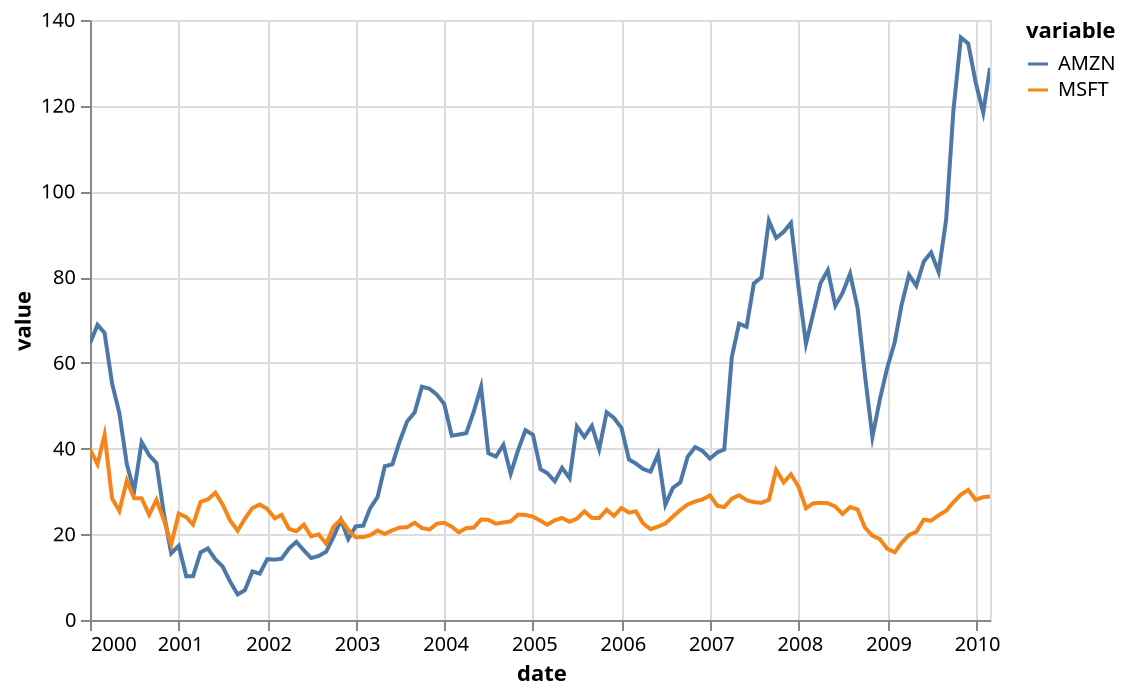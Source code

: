 {"mark": "line", "encoding": {"x": {"field": "date", "type": "temporal"}, "y": {"field": "value", "type": "quantitative"}, "color": {"field": "variable", "type": "nominal"}}, "$schema": "https://vega.github.io/schema/vega-lite/v2.json", "width": 450, "height": 300, "selection": {"grid": {"type": "interval", "bind": "scales"}}, "data": {"values": [{"date": "2000-01-01", "variable": "AMZN", "value": 64.56}, {"date": "2000-02-01", "variable": "AMZN", "value": 68.87}, {"date": "2000-03-01", "variable": "AMZN", "value": 67.0}, {"date": "2000-04-01", "variable": "AMZN", "value": 55.19}, {"date": "2000-05-01", "variable": "AMZN", "value": 48.31}, {"date": "2000-06-01", "variable": "AMZN", "value": 36.31}, {"date": "2000-07-01", "variable": "AMZN", "value": 30.12}, {"date": "2000-08-01", "variable": "AMZN", "value": 41.5}, {"date": "2000-09-01", "variable": "AMZN", "value": 38.44}, {"date": "2000-10-01", "variable": "AMZN", "value": 36.62}, {"date": "2000-11-01", "variable": "AMZN", "value": 24.69}, {"date": "2000-12-01", "variable": "AMZN", "value": 15.56}, {"date": "2001-01-01", "variable": "AMZN", "value": 17.31}, {"date": "2001-02-01", "variable": "AMZN", "value": 10.19}, {"date": "2001-03-01", "variable": "AMZN", "value": 10.23}, {"date": "2001-04-01", "variable": "AMZN", "value": 15.78}, {"date": "2001-05-01", "variable": "AMZN", "value": 16.69}, {"date": "2001-06-01", "variable": "AMZN", "value": 14.15}, {"date": "2001-07-01", "variable": "AMZN", "value": 12.49}, {"date": "2001-08-01", "variable": "AMZN", "value": 8.94}, {"date": "2001-09-01", "variable": "AMZN", "value": 5.97}, {"date": "2001-10-01", "variable": "AMZN", "value": 6.98}, {"date": "2001-11-01", "variable": "AMZN", "value": 11.32}, {"date": "2001-12-01", "variable": "AMZN", "value": 10.82}, {"date": "2002-01-01", "variable": "AMZN", "value": 14.19}, {"date": "2002-02-01", "variable": "AMZN", "value": 14.1}, {"date": "2002-03-01", "variable": "AMZN", "value": 14.3}, {"date": "2002-04-01", "variable": "AMZN", "value": 16.69}, {"date": "2002-05-01", "variable": "AMZN", "value": 18.23}, {"date": "2002-06-01", "variable": "AMZN", "value": 16.25}, {"date": "2002-07-01", "variable": "AMZN", "value": 14.45}, {"date": "2002-08-01", "variable": "AMZN", "value": 14.94}, {"date": "2002-09-01", "variable": "AMZN", "value": 15.93}, {"date": "2002-10-01", "variable": "AMZN", "value": 19.36}, {"date": "2002-11-01", "variable": "AMZN", "value": 23.35}, {"date": "2002-12-01", "variable": "AMZN", "value": 18.89}, {"date": "2003-01-01", "variable": "AMZN", "value": 21.85}, {"date": "2003-02-01", "variable": "AMZN", "value": 22.01}, {"date": "2003-03-01", "variable": "AMZN", "value": 26.03}, {"date": "2003-04-01", "variable": "AMZN", "value": 28.69}, {"date": "2003-05-01", "variable": "AMZN", "value": 35.89}, {"date": "2003-06-01", "variable": "AMZN", "value": 36.32}, {"date": "2003-07-01", "variable": "AMZN", "value": 41.64}, {"date": "2003-08-01", "variable": "AMZN", "value": 46.32}, {"date": "2003-09-01", "variable": "AMZN", "value": 48.43}, {"date": "2003-10-01", "variable": "AMZN", "value": 54.43}, {"date": "2003-11-01", "variable": "AMZN", "value": 53.97}, {"date": "2003-12-01", "variable": "AMZN", "value": 52.62}, {"date": "2004-01-01", "variable": "AMZN", "value": 50.4}, {"date": "2004-02-01", "variable": "AMZN", "value": 43.01}, {"date": "2004-03-01", "variable": "AMZN", "value": 43.28}, {"date": "2004-04-01", "variable": "AMZN", "value": 43.6}, {"date": "2004-05-01", "variable": "AMZN", "value": 48.5}, {"date": "2004-06-01", "variable": "AMZN", "value": 54.4}, {"date": "2004-07-01", "variable": "AMZN", "value": 38.92}, {"date": "2004-08-01", "variable": "AMZN", "value": 38.14}, {"date": "2004-09-01", "variable": "AMZN", "value": 40.86}, {"date": "2004-10-01", "variable": "AMZN", "value": 34.13}, {"date": "2004-11-01", "variable": "AMZN", "value": 39.68}, {"date": "2004-12-01", "variable": "AMZN", "value": 44.29}, {"date": "2005-01-01", "variable": "AMZN", "value": 43.22}, {"date": "2005-02-01", "variable": "AMZN", "value": 35.18}, {"date": "2005-03-01", "variable": "AMZN", "value": 34.27}, {"date": "2005-04-01", "variable": "AMZN", "value": 32.36}, {"date": "2005-05-01", "variable": "AMZN", "value": 35.51}, {"date": "2005-06-01", "variable": "AMZN", "value": 33.09}, {"date": "2005-07-01", "variable": "AMZN", "value": 45.15}, {"date": "2005-08-01", "variable": "AMZN", "value": 42.7}, {"date": "2005-09-01", "variable": "AMZN", "value": 45.3}, {"date": "2005-10-01", "variable": "AMZN", "value": 39.86}, {"date": "2005-11-01", "variable": "AMZN", "value": 48.46}, {"date": "2005-12-01", "variable": "AMZN", "value": 47.15}, {"date": "2006-01-01", "variable": "AMZN", "value": 44.82}, {"date": "2006-02-01", "variable": "AMZN", "value": 37.44}, {"date": "2006-03-01", "variable": "AMZN", "value": 36.53}, {"date": "2006-04-01", "variable": "AMZN", "value": 35.21}, {"date": "2006-05-01", "variable": "AMZN", "value": 34.61}, {"date": "2006-06-01", "variable": "AMZN", "value": 38.68}, {"date": "2006-07-01", "variable": "AMZN", "value": 26.89}, {"date": "2006-08-01", "variable": "AMZN", "value": 30.83}, {"date": "2006-09-01", "variable": "AMZN", "value": 32.12}, {"date": "2006-10-01", "variable": "AMZN", "value": 38.09}, {"date": "2006-11-01", "variable": "AMZN", "value": 40.34}, {"date": "2006-12-01", "variable": "AMZN", "value": 39.46}, {"date": "2007-01-01", "variable": "AMZN", "value": 37.67}, {"date": "2007-02-01", "variable": "AMZN", "value": 39.14}, {"date": "2007-03-01", "variable": "AMZN", "value": 39.79}, {"date": "2007-04-01", "variable": "AMZN", "value": 61.33}, {"date": "2007-05-01", "variable": "AMZN", "value": 69.14}, {"date": "2007-06-01", "variable": "AMZN", "value": 68.41}, {"date": "2007-07-01", "variable": "AMZN", "value": 78.54}, {"date": "2007-08-01", "variable": "AMZN", "value": 79.91}, {"date": "2007-09-01", "variable": "AMZN", "value": 93.15}, {"date": "2007-10-01", "variable": "AMZN", "value": 89.15}, {"date": "2007-11-01", "variable": "AMZN", "value": 90.56}, {"date": "2007-12-01", "variable": "AMZN", "value": 92.64}, {"date": "2008-01-01", "variable": "AMZN", "value": 77.7}, {"date": "2008-02-01", "variable": "AMZN", "value": 64.47}, {"date": "2008-03-01", "variable": "AMZN", "value": 71.3}, {"date": "2008-04-01", "variable": "AMZN", "value": 78.63}, {"date": "2008-05-01", "variable": "AMZN", "value": 81.62}, {"date": "2008-06-01", "variable": "AMZN", "value": 73.33}, {"date": "2008-07-01", "variable": "AMZN", "value": 76.34}, {"date": "2008-08-01", "variable": "AMZN", "value": 80.81}, {"date": "2008-09-01", "variable": "AMZN", "value": 72.76}, {"date": "2008-10-01", "variable": "AMZN", "value": 57.24}, {"date": "2008-11-01", "variable": "AMZN", "value": 42.7}, {"date": "2008-12-01", "variable": "AMZN", "value": 51.28}, {"date": "2009-01-01", "variable": "AMZN", "value": 58.82}, {"date": "2009-02-01", "variable": "AMZN", "value": 64.79}, {"date": "2009-03-01", "variable": "AMZN", "value": 73.44}, {"date": "2009-04-01", "variable": "AMZN", "value": 80.52}, {"date": "2009-05-01", "variable": "AMZN", "value": 77.99}, {"date": "2009-06-01", "variable": "AMZN", "value": 83.66}, {"date": "2009-07-01", "variable": "AMZN", "value": 85.76}, {"date": "2009-08-01", "variable": "AMZN", "value": 81.19}, {"date": "2009-09-01", "variable": "AMZN", "value": 93.36}, {"date": "2009-10-01", "variable": "AMZN", "value": 118.81}, {"date": "2009-11-01", "variable": "AMZN", "value": 135.91}, {"date": "2009-12-01", "variable": "AMZN", "value": 134.52}, {"date": "2010-01-01", "variable": "AMZN", "value": 125.41}, {"date": "2010-02-01", "variable": "AMZN", "value": 118.4}, {"date": "2010-03-01", "variable": "AMZN", "value": 128.82}, {"date": "2000-01-01", "variable": "MSFT", "value": 39.81}, {"date": "2000-02-01", "variable": "MSFT", "value": 36.35}, {"date": "2000-03-01", "variable": "MSFT", "value": 43.22}, {"date": "2000-04-01", "variable": "MSFT", "value": 28.37}, {"date": "2000-05-01", "variable": "MSFT", "value": 25.45}, {"date": "2000-06-01", "variable": "MSFT", "value": 32.54}, {"date": "2000-07-01", "variable": "MSFT", "value": 28.4}, {"date": "2000-08-01", "variable": "MSFT", "value": 28.4}, {"date": "2000-09-01", "variable": "MSFT", "value": 24.53}, {"date": "2000-10-01", "variable": "MSFT", "value": 28.02}, {"date": "2000-11-01", "variable": "MSFT", "value": 23.34}, {"date": "2000-12-01", "variable": "MSFT", "value": 17.65}, {"date": "2001-01-01", "variable": "MSFT", "value": 24.84}, {"date": "2001-02-01", "variable": "MSFT", "value": 24.0}, {"date": "2001-03-01", "variable": "MSFT", "value": 22.25}, {"date": "2001-04-01", "variable": "MSFT", "value": 27.56}, {"date": "2001-05-01", "variable": "MSFT", "value": 28.14}, {"date": "2001-06-01", "variable": "MSFT", "value": 29.7}, {"date": "2001-07-01", "variable": "MSFT", "value": 26.93}, {"date": "2001-08-01", "variable": "MSFT", "value": 23.21}, {"date": "2001-09-01", "variable": "MSFT", "value": 20.82}, {"date": "2001-10-01", "variable": "MSFT", "value": 23.65}, {"date": "2001-11-01", "variable": "MSFT", "value": 26.12}, {"date": "2001-12-01", "variable": "MSFT", "value": 26.95}, {"date": "2002-01-01", "variable": "MSFT", "value": 25.92}, {"date": "2002-02-01", "variable": "MSFT", "value": 23.73}, {"date": "2002-03-01", "variable": "MSFT", "value": 24.53}, {"date": "2002-04-01", "variable": "MSFT", "value": 21.26}, {"date": "2002-05-01", "variable": "MSFT", "value": 20.71}, {"date": "2002-06-01", "variable": "MSFT", "value": 22.25}, {"date": "2002-07-01", "variable": "MSFT", "value": 19.52}, {"date": "2002-08-01", "variable": "MSFT", "value": 19.97}, {"date": "2002-09-01", "variable": "MSFT", "value": 17.79}, {"date": "2002-10-01", "variable": "MSFT", "value": 21.75}, {"date": "2002-11-01", "variable": "MSFT", "value": 23.46}, {"date": "2002-12-01", "variable": "MSFT", "value": 21.03}, {"date": "2003-01-01", "variable": "MSFT", "value": 19.31}, {"date": "2003-02-01", "variable": "MSFT", "value": 19.34}, {"date": "2003-03-01", "variable": "MSFT", "value": 19.76}, {"date": "2003-04-01", "variable": "MSFT", "value": 20.87}, {"date": "2003-05-01", "variable": "MSFT", "value": 20.09}, {"date": "2003-06-01", "variable": "MSFT", "value": 20.93}, {"date": "2003-07-01", "variable": "MSFT", "value": 21.56}, {"date": "2003-08-01", "variable": "MSFT", "value": 21.65}, {"date": "2003-09-01", "variable": "MSFT", "value": 22.69}, {"date": "2003-10-01", "variable": "MSFT", "value": 21.45}, {"date": "2003-11-01", "variable": "MSFT", "value": 21.1}, {"date": "2003-12-01", "variable": "MSFT", "value": 22.46}, {"date": "2004-01-01", "variable": "MSFT", "value": 22.69}, {"date": "2004-02-01", "variable": "MSFT", "value": 21.77}, {"date": "2004-03-01", "variable": "MSFT", "value": 20.46}, {"date": "2004-04-01", "variable": "MSFT", "value": 21.45}, {"date": "2004-05-01", "variable": "MSFT", "value": 21.53}, {"date": "2004-06-01", "variable": "MSFT", "value": 23.44}, {"date": "2004-07-01", "variable": "MSFT", "value": 23.38}, {"date": "2004-08-01", "variable": "MSFT", "value": 22.47}, {"date": "2004-09-01", "variable": "MSFT", "value": 22.76}, {"date": "2004-10-01", "variable": "MSFT", "value": 23.02}, {"date": "2004-11-01", "variable": "MSFT", "value": 24.6}, {"date": "2004-12-01", "variable": "MSFT", "value": 24.52}, {"date": "2005-01-01", "variable": "MSFT", "value": 24.11}, {"date": "2005-02-01", "variable": "MSFT", "value": 23.15}, {"date": "2005-03-01", "variable": "MSFT", "value": 22.24}, {"date": "2005-04-01", "variable": "MSFT", "value": 23.28}, {"date": "2005-05-01", "variable": "MSFT", "value": 23.82}, {"date": "2005-06-01", "variable": "MSFT", "value": 22.93}, {"date": "2005-07-01", "variable": "MSFT", "value": 23.64}, {"date": "2005-08-01", "variable": "MSFT", "value": 25.35}, {"date": "2005-09-01", "variable": "MSFT", "value": 23.83}, {"date": "2005-10-01", "variable": "MSFT", "value": 23.8}, {"date": "2005-11-01", "variable": "MSFT", "value": 25.71}, {"date": "2005-12-01", "variable": "MSFT", "value": 24.29}, {"date": "2006-01-01", "variable": "MSFT", "value": 26.14}, {"date": "2006-02-01", "variable": "MSFT", "value": 25.04}, {"date": "2006-03-01", "variable": "MSFT", "value": 25.36}, {"date": "2006-04-01", "variable": "MSFT", "value": 22.5}, {"date": "2006-05-01", "variable": "MSFT", "value": 21.19}, {"date": "2006-06-01", "variable": "MSFT", "value": 21.8}, {"date": "2006-07-01", "variable": "MSFT", "value": 22.51}, {"date": "2006-08-01", "variable": "MSFT", "value": 24.13}, {"date": "2006-09-01", "variable": "MSFT", "value": 25.68}, {"date": "2006-10-01", "variable": "MSFT", "value": 26.96}, {"date": "2006-11-01", "variable": "MSFT", "value": 27.66}, {"date": "2006-12-01", "variable": "MSFT", "value": 28.13}, {"date": "2007-01-01", "variable": "MSFT", "value": 29.07}, {"date": "2007-02-01", "variable": "MSFT", "value": 26.63}, {"date": "2007-03-01", "variable": "MSFT", "value": 26.35}, {"date": "2007-04-01", "variable": "MSFT", "value": 28.3}, {"date": "2007-05-01", "variable": "MSFT", "value": 29.11}, {"date": "2007-06-01", "variable": "MSFT", "value": 27.95}, {"date": "2007-07-01", "variable": "MSFT", "value": 27.5}, {"date": "2007-08-01", "variable": "MSFT", "value": 27.34}, {"date": "2007-09-01", "variable": "MSFT", "value": 28.04}, {"date": "2007-10-01", "variable": "MSFT", "value": 35.03}, {"date": "2007-11-01", "variable": "MSFT", "value": 32.09}, {"date": "2007-12-01", "variable": "MSFT", "value": 34.0}, {"date": "2008-01-01", "variable": "MSFT", "value": 31.13}, {"date": "2008-02-01", "variable": "MSFT", "value": 26.07}, {"date": "2008-03-01", "variable": "MSFT", "value": 27.21}, {"date": "2008-04-01", "variable": "MSFT", "value": 27.34}, {"date": "2008-05-01", "variable": "MSFT", "value": 27.25}, {"date": "2008-06-01", "variable": "MSFT", "value": 26.47}, {"date": "2008-07-01", "variable": "MSFT", "value": 24.75}, {"date": "2008-08-01", "variable": "MSFT", "value": 26.36}, {"date": "2008-09-01", "variable": "MSFT", "value": 25.78}, {"date": "2008-10-01", "variable": "MSFT", "value": 21.57}, {"date": "2008-11-01", "variable": "MSFT", "value": 19.66}, {"date": "2008-12-01", "variable": "MSFT", "value": 18.91}, {"date": "2009-01-01", "variable": "MSFT", "value": 16.63}, {"date": "2009-02-01", "variable": "MSFT", "value": 15.81}, {"date": "2009-03-01", "variable": "MSFT", "value": 17.99}, {"date": "2009-04-01", "variable": "MSFT", "value": 19.84}, {"date": "2009-05-01", "variable": "MSFT", "value": 20.59}, {"date": "2009-06-01", "variable": "MSFT", "value": 23.42}, {"date": "2009-07-01", "variable": "MSFT", "value": 23.18}, {"date": "2009-08-01", "variable": "MSFT", "value": 24.43}, {"date": "2009-09-01", "variable": "MSFT", "value": 25.49}, {"date": "2009-10-01", "variable": "MSFT", "value": 27.48}, {"date": "2009-11-01", "variable": "MSFT", "value": 29.27}, {"date": "2009-12-01", "variable": "MSFT", "value": 30.34}, {"date": "2010-01-01", "variable": "MSFT", "value": 28.05}, {"date": "2010-02-01", "variable": "MSFT", "value": 28.67}, {"date": "2010-03-01", "variable": "MSFT", "value": 28.8}]}}
